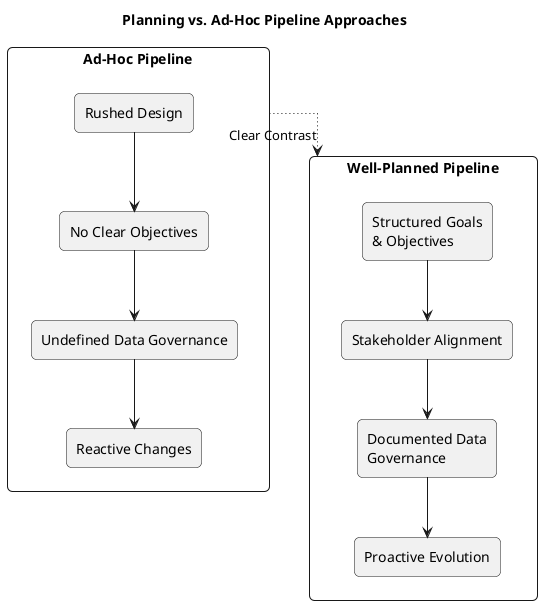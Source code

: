 @startuml
title Planning vs. Ad-Hoc Pipeline Approaches

skinparam shadowing false
skinparam linetype ortho
skinparam rectangle {
  roundCorner 10
}

rectangle "Ad-Hoc Pipeline" as Adhoc {
  rectangle "Rushed Design" as RD
  rectangle "No Clear Objectives" as NCO
  rectangle "Undefined Data Governance" as UDG
  rectangle "Reactive Changes" as RC
}

rectangle "Well-Planned Pipeline" as Planned {
  rectangle "Structured Goals\n& Objectives" as SGO
  rectangle "Stakeholder Alignment" as SA
  rectangle "Documented Data\nGovernance" as DDG
  rectangle "Proactive Evolution" as PE
}

RD -down-> NCO
NCO -down-> UDG
UDG -down-> RC

SGO -down-> SA
SA -down-> DDG
DDG -down-> PE

Adhoc -[dotted]-> Planned : "Clear Contrast"

@enduml
